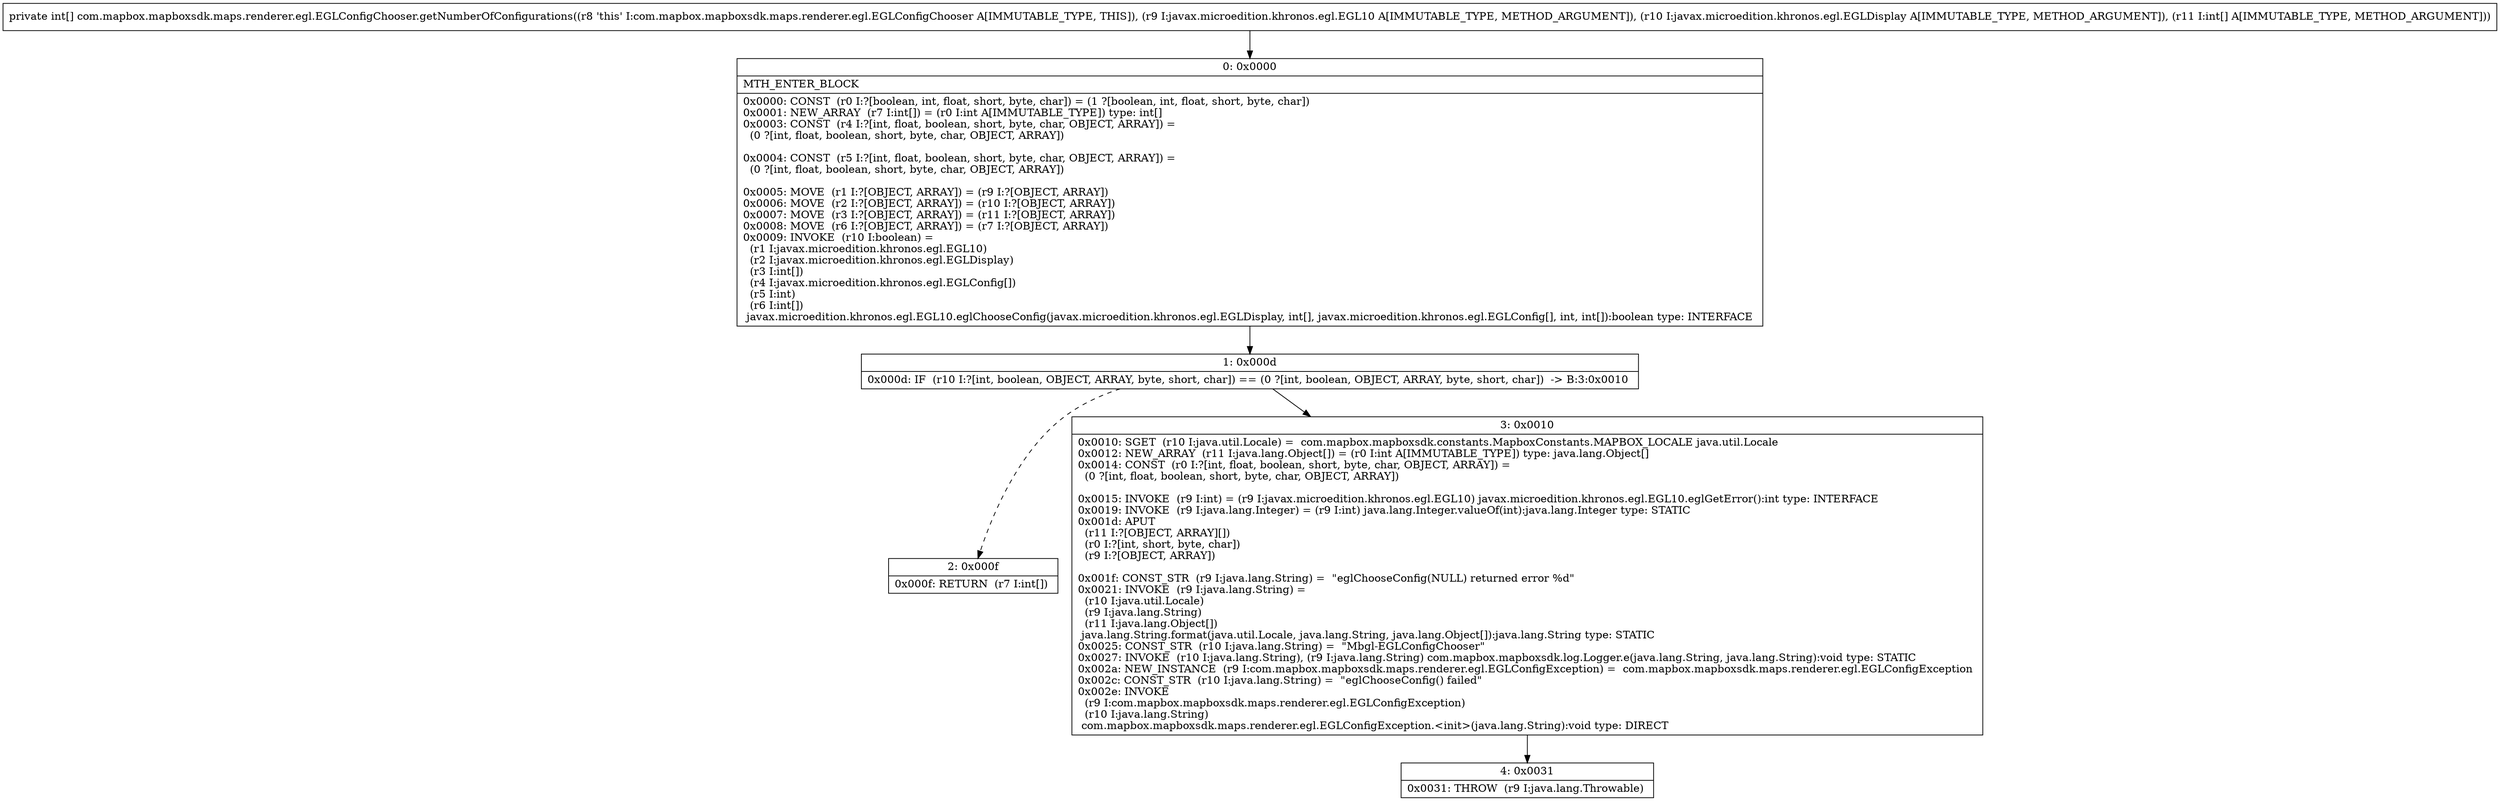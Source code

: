 digraph "CFG forcom.mapbox.mapboxsdk.maps.renderer.egl.EGLConfigChooser.getNumberOfConfigurations(Ljavax\/microedition\/khronos\/egl\/EGL10;Ljavax\/microedition\/khronos\/egl\/EGLDisplay;[I)[I" {
Node_0 [shape=record,label="{0\:\ 0x0000|MTH_ENTER_BLOCK\l|0x0000: CONST  (r0 I:?[boolean, int, float, short, byte, char]) = (1 ?[boolean, int, float, short, byte, char]) \l0x0001: NEW_ARRAY  (r7 I:int[]) = (r0 I:int A[IMMUTABLE_TYPE]) type: int[] \l0x0003: CONST  (r4 I:?[int, float, boolean, short, byte, char, OBJECT, ARRAY]) = \l  (0 ?[int, float, boolean, short, byte, char, OBJECT, ARRAY])\l \l0x0004: CONST  (r5 I:?[int, float, boolean, short, byte, char, OBJECT, ARRAY]) = \l  (0 ?[int, float, boolean, short, byte, char, OBJECT, ARRAY])\l \l0x0005: MOVE  (r1 I:?[OBJECT, ARRAY]) = (r9 I:?[OBJECT, ARRAY]) \l0x0006: MOVE  (r2 I:?[OBJECT, ARRAY]) = (r10 I:?[OBJECT, ARRAY]) \l0x0007: MOVE  (r3 I:?[OBJECT, ARRAY]) = (r11 I:?[OBJECT, ARRAY]) \l0x0008: MOVE  (r6 I:?[OBJECT, ARRAY]) = (r7 I:?[OBJECT, ARRAY]) \l0x0009: INVOKE  (r10 I:boolean) = \l  (r1 I:javax.microedition.khronos.egl.EGL10)\l  (r2 I:javax.microedition.khronos.egl.EGLDisplay)\l  (r3 I:int[])\l  (r4 I:javax.microedition.khronos.egl.EGLConfig[])\l  (r5 I:int)\l  (r6 I:int[])\l javax.microedition.khronos.egl.EGL10.eglChooseConfig(javax.microedition.khronos.egl.EGLDisplay, int[], javax.microedition.khronos.egl.EGLConfig[], int, int[]):boolean type: INTERFACE \l}"];
Node_1 [shape=record,label="{1\:\ 0x000d|0x000d: IF  (r10 I:?[int, boolean, OBJECT, ARRAY, byte, short, char]) == (0 ?[int, boolean, OBJECT, ARRAY, byte, short, char])  \-\> B:3:0x0010 \l}"];
Node_2 [shape=record,label="{2\:\ 0x000f|0x000f: RETURN  (r7 I:int[]) \l}"];
Node_3 [shape=record,label="{3\:\ 0x0010|0x0010: SGET  (r10 I:java.util.Locale) =  com.mapbox.mapboxsdk.constants.MapboxConstants.MAPBOX_LOCALE java.util.Locale \l0x0012: NEW_ARRAY  (r11 I:java.lang.Object[]) = (r0 I:int A[IMMUTABLE_TYPE]) type: java.lang.Object[] \l0x0014: CONST  (r0 I:?[int, float, boolean, short, byte, char, OBJECT, ARRAY]) = \l  (0 ?[int, float, boolean, short, byte, char, OBJECT, ARRAY])\l \l0x0015: INVOKE  (r9 I:int) = (r9 I:javax.microedition.khronos.egl.EGL10) javax.microedition.khronos.egl.EGL10.eglGetError():int type: INTERFACE \l0x0019: INVOKE  (r9 I:java.lang.Integer) = (r9 I:int) java.lang.Integer.valueOf(int):java.lang.Integer type: STATIC \l0x001d: APUT  \l  (r11 I:?[OBJECT, ARRAY][])\l  (r0 I:?[int, short, byte, char])\l  (r9 I:?[OBJECT, ARRAY])\l \l0x001f: CONST_STR  (r9 I:java.lang.String) =  \"eglChooseConfig(NULL) returned error %d\" \l0x0021: INVOKE  (r9 I:java.lang.String) = \l  (r10 I:java.util.Locale)\l  (r9 I:java.lang.String)\l  (r11 I:java.lang.Object[])\l java.lang.String.format(java.util.Locale, java.lang.String, java.lang.Object[]):java.lang.String type: STATIC \l0x0025: CONST_STR  (r10 I:java.lang.String) =  \"Mbgl\-EGLConfigChooser\" \l0x0027: INVOKE  (r10 I:java.lang.String), (r9 I:java.lang.String) com.mapbox.mapboxsdk.log.Logger.e(java.lang.String, java.lang.String):void type: STATIC \l0x002a: NEW_INSTANCE  (r9 I:com.mapbox.mapboxsdk.maps.renderer.egl.EGLConfigException) =  com.mapbox.mapboxsdk.maps.renderer.egl.EGLConfigException \l0x002c: CONST_STR  (r10 I:java.lang.String) =  \"eglChooseConfig() failed\" \l0x002e: INVOKE  \l  (r9 I:com.mapbox.mapboxsdk.maps.renderer.egl.EGLConfigException)\l  (r10 I:java.lang.String)\l com.mapbox.mapboxsdk.maps.renderer.egl.EGLConfigException.\<init\>(java.lang.String):void type: DIRECT \l}"];
Node_4 [shape=record,label="{4\:\ 0x0031|0x0031: THROW  (r9 I:java.lang.Throwable) \l}"];
MethodNode[shape=record,label="{private int[] com.mapbox.mapboxsdk.maps.renderer.egl.EGLConfigChooser.getNumberOfConfigurations((r8 'this' I:com.mapbox.mapboxsdk.maps.renderer.egl.EGLConfigChooser A[IMMUTABLE_TYPE, THIS]), (r9 I:javax.microedition.khronos.egl.EGL10 A[IMMUTABLE_TYPE, METHOD_ARGUMENT]), (r10 I:javax.microedition.khronos.egl.EGLDisplay A[IMMUTABLE_TYPE, METHOD_ARGUMENT]), (r11 I:int[] A[IMMUTABLE_TYPE, METHOD_ARGUMENT])) }"];
MethodNode -> Node_0;
Node_0 -> Node_1;
Node_1 -> Node_2[style=dashed];
Node_1 -> Node_3;
Node_3 -> Node_4;
}

